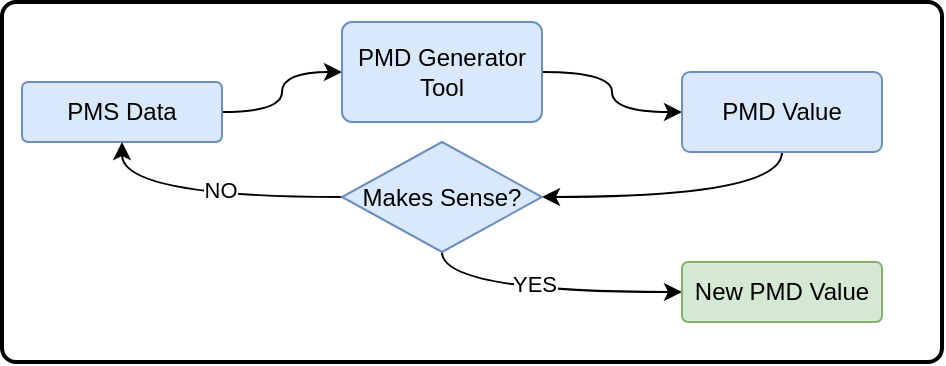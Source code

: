 <mxfile version="26.1.1">
  <diagram name="Página-1" id="O9ASEj95bYdIulQXw0iR">
    <mxGraphModel dx="989" dy="532" grid="1" gridSize="10" guides="1" tooltips="1" connect="1" arrows="1" fold="1" page="1" pageScale="1" pageWidth="827" pageHeight="1169" math="0" shadow="0">
      <root>
        <mxCell id="0" />
        <mxCell id="1" parent="0" />
        <mxCell id="5qcY-jDRENihyVGYr1Om-27" value="" style="group" vertex="1" connectable="0" parent="1">
          <mxGeometry x="180" y="310" width="470" height="180" as="geometry" />
        </mxCell>
        <mxCell id="5qcY-jDRENihyVGYr1Om-25" value="" style="rounded=1;whiteSpace=wrap;html=1;absoluteArcSize=1;arcSize=14;strokeWidth=2;" vertex="1" parent="5qcY-jDRENihyVGYr1Om-27">
          <mxGeometry width="470" height="180" as="geometry" />
        </mxCell>
        <mxCell id="5qcY-jDRENihyVGYr1Om-14" style="edgeStyle=orthogonalEdgeStyle;rounded=0;orthogonalLoop=1;jettySize=auto;html=1;exitX=1;exitY=0.5;exitDx=0;exitDy=0;curved=1;" edge="1" parent="5qcY-jDRENihyVGYr1Om-27" source="5qcY-jDRENihyVGYr1Om-12" target="5qcY-jDRENihyVGYr1Om-13">
          <mxGeometry relative="1" as="geometry" />
        </mxCell>
        <mxCell id="5qcY-jDRENihyVGYr1Om-12" value="PMS Data" style="rounded=1;arcSize=10;whiteSpace=wrap;html=1;align=center;fillColor=#dae8fc;strokeColor=#6c8ebf;" vertex="1" parent="5qcY-jDRENihyVGYr1Om-27">
          <mxGeometry x="10" y="40" width="100" height="30" as="geometry" />
        </mxCell>
        <mxCell id="5qcY-jDRENihyVGYr1Om-16" style="edgeStyle=orthogonalEdgeStyle;rounded=0;orthogonalLoop=1;jettySize=auto;html=1;exitX=1;exitY=0.5;exitDx=0;exitDy=0;entryX=0;entryY=0.5;entryDx=0;entryDy=0;curved=1;" edge="1" parent="5qcY-jDRENihyVGYr1Om-27" source="5qcY-jDRENihyVGYr1Om-13" target="5qcY-jDRENihyVGYr1Om-15">
          <mxGeometry relative="1" as="geometry" />
        </mxCell>
        <mxCell id="5qcY-jDRENihyVGYr1Om-13" value="PMD Generator Tool" style="rounded=1;arcSize=10;whiteSpace=wrap;html=1;align=center;fillColor=#dae8fc;strokeColor=#6c8ebf;" vertex="1" parent="5qcY-jDRENihyVGYr1Om-27">
          <mxGeometry x="170" y="10" width="100" height="50" as="geometry" />
        </mxCell>
        <mxCell id="5qcY-jDRENihyVGYr1Om-19" style="edgeStyle=orthogonalEdgeStyle;rounded=0;orthogonalLoop=1;jettySize=auto;html=1;exitX=0.5;exitY=1;exitDx=0;exitDy=0;entryX=1;entryY=0.5;entryDx=0;entryDy=0;curved=1;" edge="1" parent="5qcY-jDRENihyVGYr1Om-27" source="5qcY-jDRENihyVGYr1Om-15" target="5qcY-jDRENihyVGYr1Om-17">
          <mxGeometry relative="1" as="geometry" />
        </mxCell>
        <mxCell id="5qcY-jDRENihyVGYr1Om-15" value="PMD Value" style="rounded=1;arcSize=10;whiteSpace=wrap;html=1;align=center;fillColor=#dae8fc;strokeColor=#6c8ebf;" vertex="1" parent="5qcY-jDRENihyVGYr1Om-27">
          <mxGeometry x="340" y="35" width="100" height="40" as="geometry" />
        </mxCell>
        <mxCell id="5qcY-jDRENihyVGYr1Om-20" style="edgeStyle=orthogonalEdgeStyle;rounded=0;orthogonalLoop=1;jettySize=auto;html=1;exitX=0;exitY=0.5;exitDx=0;exitDy=0;entryX=0.5;entryY=1;entryDx=0;entryDy=0;curved=1;" edge="1" parent="5qcY-jDRENihyVGYr1Om-27" source="5qcY-jDRENihyVGYr1Om-17" target="5qcY-jDRENihyVGYr1Om-12">
          <mxGeometry relative="1" as="geometry" />
        </mxCell>
        <mxCell id="5qcY-jDRENihyVGYr1Om-21" value="NO" style="edgeLabel;html=1;align=center;verticalAlign=middle;resizable=0;points=[];" vertex="1" connectable="0" parent="5qcY-jDRENihyVGYr1Om-20">
          <mxGeometry x="-0.104" y="-4" relative="1" as="geometry">
            <mxPoint as="offset" />
          </mxGeometry>
        </mxCell>
        <mxCell id="5qcY-jDRENihyVGYr1Om-22" style="edgeStyle=orthogonalEdgeStyle;rounded=0;orthogonalLoop=1;jettySize=auto;html=1;exitX=0.5;exitY=1;exitDx=0;exitDy=0;entryX=0;entryY=0.5;entryDx=0;entryDy=0;curved=1;" edge="1" parent="5qcY-jDRENihyVGYr1Om-27" source="5qcY-jDRENihyVGYr1Om-17" target="5qcY-jDRENihyVGYr1Om-24">
          <mxGeometry relative="1" as="geometry">
            <mxPoint x="219.966" y="210" as="targetPoint" />
          </mxGeometry>
        </mxCell>
        <mxCell id="5qcY-jDRENihyVGYr1Om-23" value="YES" style="edgeLabel;html=1;align=center;verticalAlign=middle;resizable=0;points=[];" vertex="1" connectable="0" parent="5qcY-jDRENihyVGYr1Om-22">
          <mxGeometry x="-0.257" y="1" relative="1" as="geometry">
            <mxPoint x="14" y="-3" as="offset" />
          </mxGeometry>
        </mxCell>
        <mxCell id="5qcY-jDRENihyVGYr1Om-17" value="Makes Sense?" style="shape=rhombus;perimeter=rhombusPerimeter;whiteSpace=wrap;html=1;align=center;fillColor=#dae8fc;strokeColor=#6c8ebf;" vertex="1" parent="5qcY-jDRENihyVGYr1Om-27">
          <mxGeometry x="170" y="70" width="100" height="55" as="geometry" />
        </mxCell>
        <mxCell id="5qcY-jDRENihyVGYr1Om-24" value="New PMD Value" style="rounded=1;arcSize=10;whiteSpace=wrap;html=1;align=center;fillColor=#d5e8d4;strokeColor=#82b366;" vertex="1" parent="5qcY-jDRENihyVGYr1Om-27">
          <mxGeometry x="340" y="130" width="100" height="30" as="geometry" />
        </mxCell>
      </root>
    </mxGraphModel>
  </diagram>
</mxfile>
